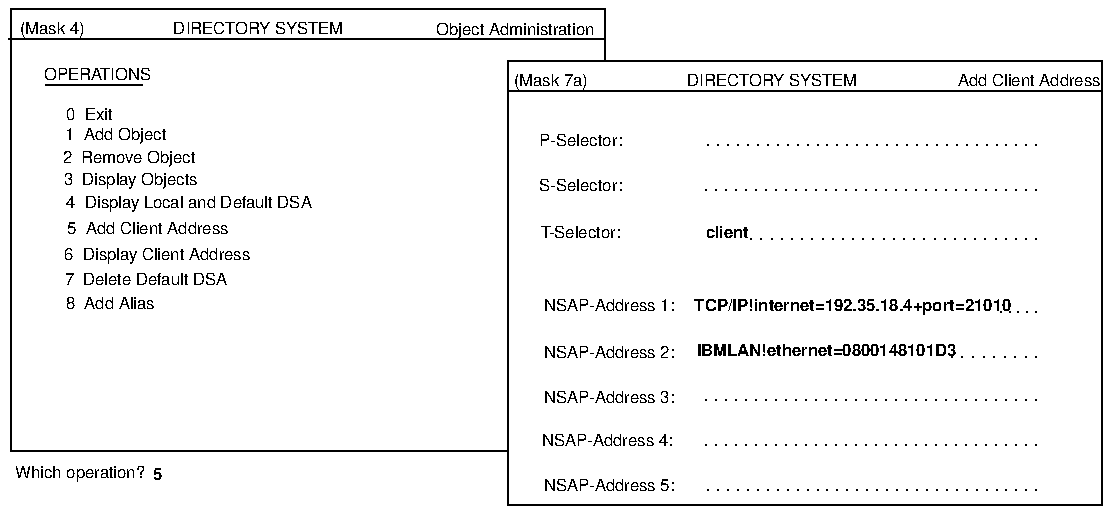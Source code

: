 ...\" @OSF_COPYRIGHT@
...\" COPYRIGHT NOTICE
...\" Copyright (c) 1990, 1991, 1992, 1993 Open Software Foundation, Inc.
...\" ALL RIGHTS RESERVED (DCE).  See the file named COPYRIGHT.DCE in the
...\" src directory for the full copyright text.
...\" 
...\" HISTORY
...\" $Log: fig20.addclientaddress.pic,v $
...\" Revision 1.1.2.1  1994/08/04  21:02:20  hal
...\" 	Create DCE GDS Admin Gd & Ref from GDS parts of Adm Gd & Cmd Ref; fix log
...\" 	[1994/08/04  20:37:49  hal]
...\"
...\" Revision 1.1.4.3  1993/10/29  01:11:45  rnollman
...\" 	made minor editorial fix
...\" 	[1993/10/29  01:11:14  rnollman]
...\" 
...\" Revision 1.1.4.2  1993/08/12  17:19:58  buckler
...\" 	{edit, R1.0.2}
...\" 	Prentice-Hall editorial changes.
...\" 	[1993/08/12  17:04:10  buckler]
...\" 
...\" Revision 1.1.2.6  1993/02/20  13:49:04  rnollman
...\" 	fixed for final draft
...\" 	[1993/02/20  13:48:36  rnollman]
...\" 
...\" Revision 1.1.2.5  1993/02/05  18:47:32  rnollman
...\" 	inc changes for final draft
...\" 	[1993/02/05  18:46:51  rnollman]
...\" 
...\" Revision 1.1.2.4  1993/01/28  20:05:37  dbelch
...\" 	Embedding copyright notice
...\" 	[1993/01/28  18:37:58  dbelch]
...\" 
...\" Revision 1.1.2.3  1993/01/12  21:57:00  rnollman
...\" 	fixes from munich
...\" 	[1993/01/12  21:56:40  rnollman]
...\" 
...\" Revision 1.1.2.2  1993/01/09  21:00:14  rnollman
...\" 	new figure
...\" 	[1993/01/09  20:59:52  rnollman]
...\" 
...\" $EndLog$
.PS
scale = 106.667
"\fH\s68  Add Alias\s0\fP"  at 54, 108
"\fH\s6Add Client Address\s0\fP"  at 544, 227
"\fH\s60  Exit\s0\fP"  at 43, 209
line   from 266, 221 \
	to 583, 221 
line   from 20, 224 \
	to 71, 224 
"\fH\s6OPERATIONS\s0\fP"  at 47, 230
line   from 1, 265 \
	to 1, 29 
"\fH\s6(Mask 4)\s0\fP"  at 23, 255
"\fH\s6DIRECTORY SYSTEM\s0\fP"  at 133, 255
line   from 0, 249 \
	to 317, 249 
line   from 1, 265 \
	to 317, 265 
"\fH\s6Object Administration\s0\fP"  at 270, 254
"\fH\s6Which operation?\s0\fP"  at 38, 18
"\fH\s61  Add Object\s0\fP"  at 57, 198
"\fH\s62  Remove Object\s0\fP"  at 64, 186
line   from 266, 0 \
	to 583, 0 
line   from 266, 237 \
	to 266, 0 
line   from 583, 237 \
	to 583, 0 
"\fH\s6DIRECTORY SYSTEM\s0\fP"  at 407, 227
line   from 267, 237 \
	to 583, 237 
line   from 318, 265 \
	to 318, 237 
line   from 1, 29 \
	to 266, 29 
"\fH\s63  Display Objects\s0\fP"  at 65, 174
"\fH\s66  Display Client Address\s0\fP"  at 79, 134
"\fH\s65  Add Client Address\s0\fP"  at 74, 148
"\fH\s64  Display Local and Default DSA\s0\fP"  at 96, 162
"\fH\s67  Delete Default DSA\s0\fP"  at 73, 121
"\f(HB\s65\s0\fP"  at 79, 17
"\fH\s6(Mask 7a)\s0\fP"  at 289, 227
"\fH\s6NSAP-Address 5:\s0\fP"  at 320, 11
"\fH\s6NSAP-Address 4:\s0\fP"  at 319, 35
"\fH\s6NSAP-Address 3:\s0\fP"  at 320, 58
"\fH\s6NSAP-Address 2:\s0\fP"  at 320, 82
"\fH\s6NSAP-Address 1:\s0\fP"  at 320, 107
"\f(HB\s6IBMLAN!ethernet=0800148101D3\s0\fP"  at 436, 83
"\f(HB\s6TCP/IP!internet=192.35.18.4+port=21010\s0\fP"  at 450, 107
"\fH\s6T-Selector:\s0\fP"  at 305, 146
"\fH\s6S-Selector:\s0\fP"  at 305, 171
"\fH\s6P-Selector:\s0\fP"  at 305, 195
"\f(HB\s6client\s0\fP"  at 383, 146
line  dotted from 396, 142 \
	to 548, 142 
line  dotted from 529, 103 \
	to 548, 103 
line  dotted from 503, 79 \
	to 548, 79 
line  dotted from 372, 56 \
	to 548, 56 
line  dotted from 372, 32 \
	to 548, 32 
line  dotted from 373, 8 \
	to 548, 8 
line  dotted from 372, 168 \
	to 548, 168 
line  dotted from 373, 192 \
	to 548, 192 
.PE
